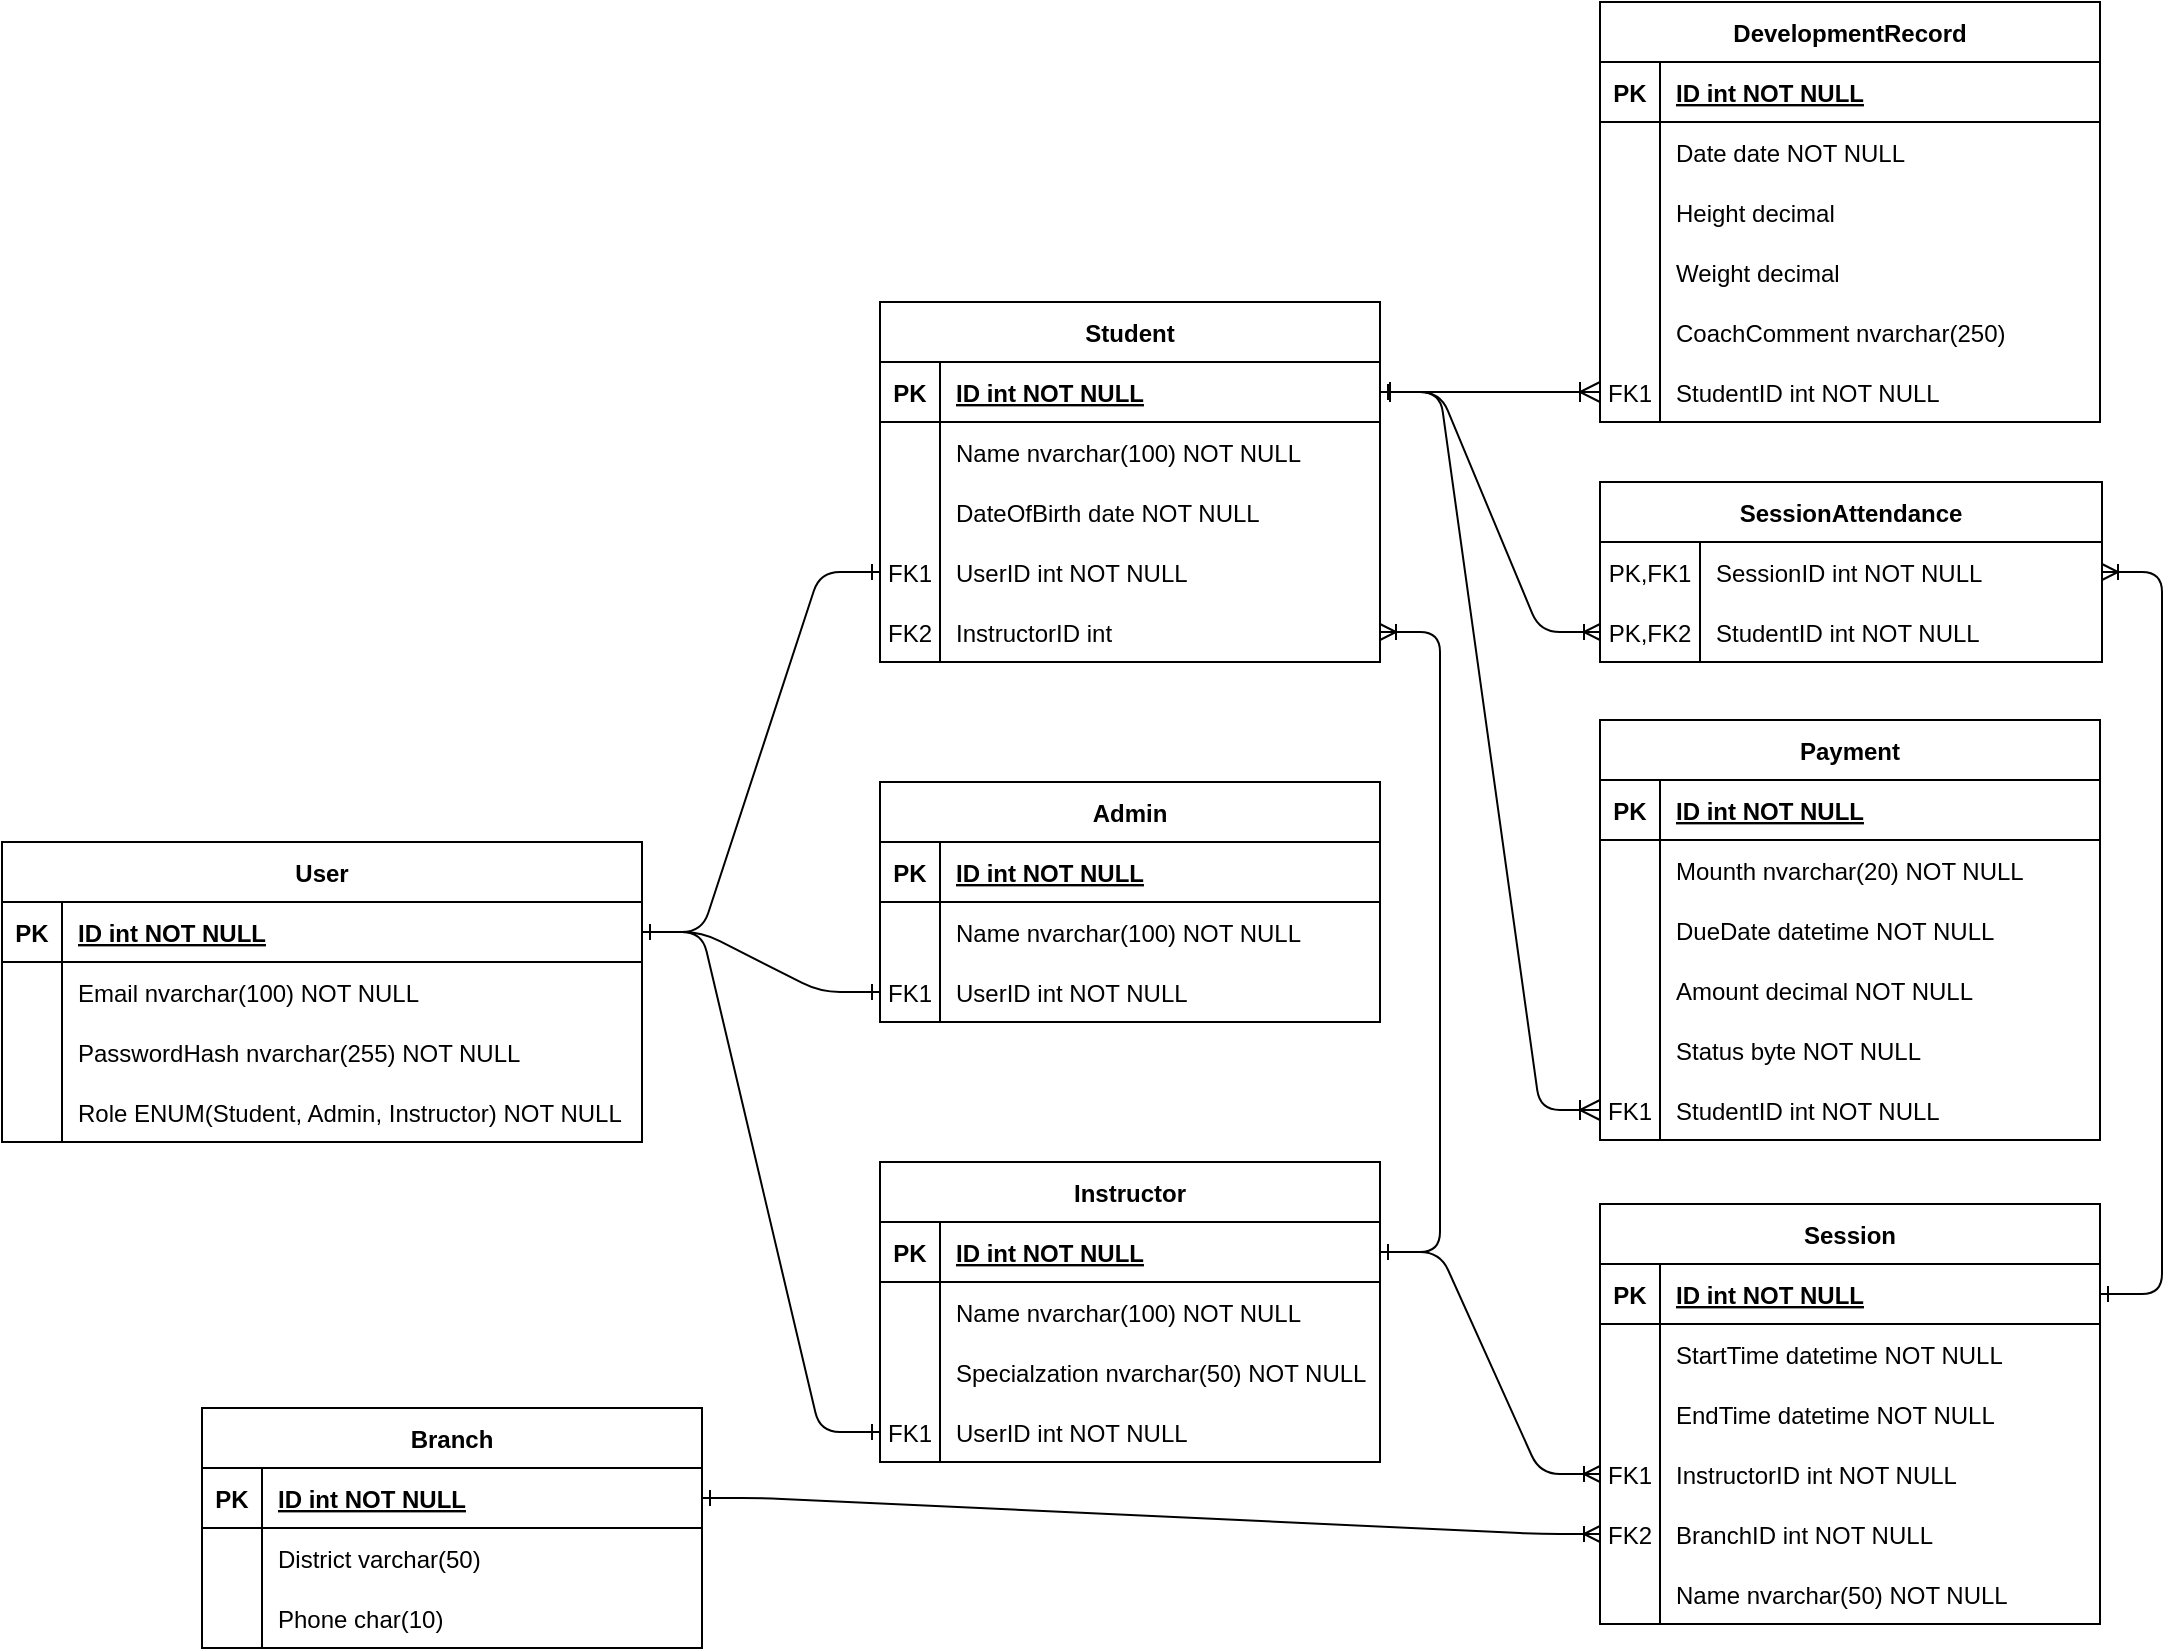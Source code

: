 <mxfile version="25.0.3">
  <diagram id="R2lEEEUBdFMjLlhIrx00" name="Page-1">
    <mxGraphModel dx="2333" dy="1264" grid="1" gridSize="10" guides="1" tooltips="1" connect="1" arrows="1" fold="1" page="1" pageScale="1" pageWidth="1169" pageHeight="827" background="#ffffff" math="0" shadow="0" extFonts="Permanent Marker^https://fonts.googleapis.com/css?family=Permanent+Marker">
      <root>
        <mxCell id="0" />
        <mxCell id="1" parent="0" />
        <mxCell id="C-vyLk0tnHw3VtMMgP7b-2" value="Branch" style="shape=table;startSize=30;container=1;collapsible=1;childLayout=tableLayout;fixedRows=1;rowLines=0;fontStyle=1;align=center;resizeLast=1;" parent="1" vertex="1">
          <mxGeometry x="170" y="703" width="250" height="120" as="geometry" />
        </mxCell>
        <mxCell id="C-vyLk0tnHw3VtMMgP7b-3" value="" style="shape=partialRectangle;collapsible=0;dropTarget=0;pointerEvents=0;fillColor=none;points=[[0,0.5],[1,0.5]];portConstraint=eastwest;top=0;left=0;right=0;bottom=1;" parent="C-vyLk0tnHw3VtMMgP7b-2" vertex="1">
          <mxGeometry y="30" width="250" height="30" as="geometry" />
        </mxCell>
        <mxCell id="C-vyLk0tnHw3VtMMgP7b-4" value="PK" style="shape=partialRectangle;overflow=hidden;connectable=0;fillColor=none;top=0;left=0;bottom=0;right=0;fontStyle=1;" parent="C-vyLk0tnHw3VtMMgP7b-3" vertex="1">
          <mxGeometry width="30" height="30" as="geometry">
            <mxRectangle width="30" height="30" as="alternateBounds" />
          </mxGeometry>
        </mxCell>
        <mxCell id="C-vyLk0tnHw3VtMMgP7b-5" value="ID int NOT NULL " style="shape=partialRectangle;overflow=hidden;connectable=0;fillColor=none;top=0;left=0;bottom=0;right=0;align=left;spacingLeft=6;fontStyle=5;" parent="C-vyLk0tnHw3VtMMgP7b-3" vertex="1">
          <mxGeometry x="30" width="220" height="30" as="geometry">
            <mxRectangle width="220" height="30" as="alternateBounds" />
          </mxGeometry>
        </mxCell>
        <mxCell id="C-vyLk0tnHw3VtMMgP7b-9" value="" style="shape=partialRectangle;collapsible=0;dropTarget=0;pointerEvents=0;fillColor=none;points=[[0,0.5],[1,0.5]];portConstraint=eastwest;top=0;left=0;right=0;bottom=0;" parent="C-vyLk0tnHw3VtMMgP7b-2" vertex="1">
          <mxGeometry y="60" width="250" height="30" as="geometry" />
        </mxCell>
        <mxCell id="C-vyLk0tnHw3VtMMgP7b-10" value="" style="shape=partialRectangle;overflow=hidden;connectable=0;fillColor=none;top=0;left=0;bottom=0;right=0;" parent="C-vyLk0tnHw3VtMMgP7b-9" vertex="1">
          <mxGeometry width="30" height="30" as="geometry">
            <mxRectangle width="30" height="30" as="alternateBounds" />
          </mxGeometry>
        </mxCell>
        <mxCell id="C-vyLk0tnHw3VtMMgP7b-11" value="District varchar(50)" style="shape=partialRectangle;overflow=hidden;connectable=0;fillColor=none;top=0;left=0;bottom=0;right=0;align=left;spacingLeft=6;" parent="C-vyLk0tnHw3VtMMgP7b-9" vertex="1">
          <mxGeometry x="30" width="220" height="30" as="geometry">
            <mxRectangle width="220" height="30" as="alternateBounds" />
          </mxGeometry>
        </mxCell>
        <mxCell id="zhFzb5mP_KFuKhenGSHV-15" value="" style="shape=partialRectangle;collapsible=0;dropTarget=0;pointerEvents=0;fillColor=none;points=[[0,0.5],[1,0.5]];portConstraint=eastwest;top=0;left=0;right=0;bottom=0;" parent="C-vyLk0tnHw3VtMMgP7b-2" vertex="1">
          <mxGeometry y="90" width="250" height="30" as="geometry" />
        </mxCell>
        <mxCell id="zhFzb5mP_KFuKhenGSHV-16" value="" style="shape=partialRectangle;overflow=hidden;connectable=0;fillColor=none;top=0;left=0;bottom=0;right=0;" parent="zhFzb5mP_KFuKhenGSHV-15" vertex="1">
          <mxGeometry width="30" height="30" as="geometry">
            <mxRectangle width="30" height="30" as="alternateBounds" />
          </mxGeometry>
        </mxCell>
        <mxCell id="zhFzb5mP_KFuKhenGSHV-17" value="Phone char(10)" style="shape=partialRectangle;overflow=hidden;connectable=0;fillColor=none;top=0;left=0;bottom=0;right=0;align=left;spacingLeft=6;" parent="zhFzb5mP_KFuKhenGSHV-15" vertex="1">
          <mxGeometry x="30" width="220" height="30" as="geometry">
            <mxRectangle width="220" height="30" as="alternateBounds" />
          </mxGeometry>
        </mxCell>
        <mxCell id="C-vyLk0tnHw3VtMMgP7b-13" value="Admin" style="shape=table;startSize=30;container=1;collapsible=1;childLayout=tableLayout;fixedRows=1;rowLines=0;fontStyle=1;align=center;resizeLast=1;" parent="1" vertex="1">
          <mxGeometry x="509" y="390" width="250" height="120" as="geometry" />
        </mxCell>
        <mxCell id="C-vyLk0tnHw3VtMMgP7b-14" value="" style="shape=partialRectangle;collapsible=0;dropTarget=0;pointerEvents=0;fillColor=none;points=[[0,0.5],[1,0.5]];portConstraint=eastwest;top=0;left=0;right=0;bottom=1;" parent="C-vyLk0tnHw3VtMMgP7b-13" vertex="1">
          <mxGeometry y="30" width="250" height="30" as="geometry" />
        </mxCell>
        <mxCell id="C-vyLk0tnHw3VtMMgP7b-15" value="PK" style="shape=partialRectangle;overflow=hidden;connectable=0;fillColor=none;top=0;left=0;bottom=0;right=0;fontStyle=1;" parent="C-vyLk0tnHw3VtMMgP7b-14" vertex="1">
          <mxGeometry width="30" height="30" as="geometry">
            <mxRectangle width="30" height="30" as="alternateBounds" />
          </mxGeometry>
        </mxCell>
        <mxCell id="C-vyLk0tnHw3VtMMgP7b-16" value="ID int NOT NULL " style="shape=partialRectangle;overflow=hidden;connectable=0;fillColor=none;top=0;left=0;bottom=0;right=0;align=left;spacingLeft=6;fontStyle=5;" parent="C-vyLk0tnHw3VtMMgP7b-14" vertex="1">
          <mxGeometry x="30" width="220" height="30" as="geometry">
            <mxRectangle width="220" height="30" as="alternateBounds" />
          </mxGeometry>
        </mxCell>
        <mxCell id="C-vyLk0tnHw3VtMMgP7b-17" value="" style="shape=partialRectangle;collapsible=0;dropTarget=0;pointerEvents=0;fillColor=none;points=[[0,0.5],[1,0.5]];portConstraint=eastwest;top=0;left=0;right=0;bottom=0;" parent="C-vyLk0tnHw3VtMMgP7b-13" vertex="1">
          <mxGeometry y="60" width="250" height="30" as="geometry" />
        </mxCell>
        <mxCell id="C-vyLk0tnHw3VtMMgP7b-18" value="" style="shape=partialRectangle;overflow=hidden;connectable=0;fillColor=none;top=0;left=0;bottom=0;right=0;" parent="C-vyLk0tnHw3VtMMgP7b-17" vertex="1">
          <mxGeometry width="30" height="30" as="geometry">
            <mxRectangle width="30" height="30" as="alternateBounds" />
          </mxGeometry>
        </mxCell>
        <mxCell id="C-vyLk0tnHw3VtMMgP7b-19" value="Name nvarchar(100) NOT NULL" style="shape=partialRectangle;overflow=hidden;connectable=0;fillColor=none;top=0;left=0;bottom=0;right=0;align=left;spacingLeft=6;" parent="C-vyLk0tnHw3VtMMgP7b-17" vertex="1">
          <mxGeometry x="30" width="220" height="30" as="geometry">
            <mxRectangle width="220" height="30" as="alternateBounds" />
          </mxGeometry>
        </mxCell>
        <mxCell id="C-vyLk0tnHw3VtMMgP7b-20" value="" style="shape=partialRectangle;collapsible=0;dropTarget=0;pointerEvents=0;fillColor=none;points=[[0,0.5],[1,0.5]];portConstraint=eastwest;top=0;left=0;right=0;bottom=0;" parent="C-vyLk0tnHw3VtMMgP7b-13" vertex="1">
          <mxGeometry y="90" width="250" height="30" as="geometry" />
        </mxCell>
        <mxCell id="C-vyLk0tnHw3VtMMgP7b-21" value="FK1" style="shape=partialRectangle;overflow=hidden;connectable=0;fillColor=none;top=0;left=0;bottom=0;right=0;" parent="C-vyLk0tnHw3VtMMgP7b-20" vertex="1">
          <mxGeometry width="30" height="30" as="geometry">
            <mxRectangle width="30" height="30" as="alternateBounds" />
          </mxGeometry>
        </mxCell>
        <mxCell id="C-vyLk0tnHw3VtMMgP7b-22" value="UserID int NOT NULL" style="shape=partialRectangle;overflow=hidden;connectable=0;fillColor=none;top=0;left=0;bottom=0;right=0;align=left;spacingLeft=6;" parent="C-vyLk0tnHw3VtMMgP7b-20" vertex="1">
          <mxGeometry x="30" width="220" height="30" as="geometry">
            <mxRectangle width="220" height="30" as="alternateBounds" />
          </mxGeometry>
        </mxCell>
        <mxCell id="C-vyLk0tnHw3VtMMgP7b-23" value="Student" style="shape=table;startSize=30;container=1;collapsible=1;childLayout=tableLayout;fixedRows=1;rowLines=0;fontStyle=1;align=center;resizeLast=1;" parent="1" vertex="1">
          <mxGeometry x="509" y="150" width="250" height="180" as="geometry" />
        </mxCell>
        <mxCell id="C-vyLk0tnHw3VtMMgP7b-24" value="" style="shape=partialRectangle;collapsible=0;dropTarget=0;pointerEvents=0;fillColor=none;points=[[0,0.5],[1,0.5]];portConstraint=eastwest;top=0;left=0;right=0;bottom=1;" parent="C-vyLk0tnHw3VtMMgP7b-23" vertex="1">
          <mxGeometry y="30" width="250" height="30" as="geometry" />
        </mxCell>
        <mxCell id="C-vyLk0tnHw3VtMMgP7b-25" value="PK" style="shape=partialRectangle;overflow=hidden;connectable=0;fillColor=none;top=0;left=0;bottom=0;right=0;fontStyle=1;" parent="C-vyLk0tnHw3VtMMgP7b-24" vertex="1">
          <mxGeometry width="30" height="30" as="geometry">
            <mxRectangle width="30" height="30" as="alternateBounds" />
          </mxGeometry>
        </mxCell>
        <mxCell id="C-vyLk0tnHw3VtMMgP7b-26" value="ID int NOT NULL " style="shape=partialRectangle;overflow=hidden;connectable=0;fillColor=none;top=0;left=0;bottom=0;right=0;align=left;spacingLeft=6;fontStyle=5;" parent="C-vyLk0tnHw3VtMMgP7b-24" vertex="1">
          <mxGeometry x="30" width="220" height="30" as="geometry">
            <mxRectangle width="220" height="30" as="alternateBounds" />
          </mxGeometry>
        </mxCell>
        <mxCell id="C-vyLk0tnHw3VtMMgP7b-27" value="" style="shape=partialRectangle;collapsible=0;dropTarget=0;pointerEvents=0;fillColor=none;points=[[0,0.5],[1,0.5]];portConstraint=eastwest;top=0;left=0;right=0;bottom=0;" parent="C-vyLk0tnHw3VtMMgP7b-23" vertex="1">
          <mxGeometry y="60" width="250" height="30" as="geometry" />
        </mxCell>
        <mxCell id="C-vyLk0tnHw3VtMMgP7b-28" value="" style="shape=partialRectangle;overflow=hidden;connectable=0;fillColor=none;top=0;left=0;bottom=0;right=0;" parent="C-vyLk0tnHw3VtMMgP7b-27" vertex="1">
          <mxGeometry width="30" height="30" as="geometry">
            <mxRectangle width="30" height="30" as="alternateBounds" />
          </mxGeometry>
        </mxCell>
        <mxCell id="C-vyLk0tnHw3VtMMgP7b-29" value="Name nvarchar(100) NOT NULL" style="shape=partialRectangle;overflow=hidden;connectable=0;fillColor=none;top=0;left=0;bottom=0;right=0;align=left;spacingLeft=6;" parent="C-vyLk0tnHw3VtMMgP7b-27" vertex="1">
          <mxGeometry x="30" width="220" height="30" as="geometry">
            <mxRectangle width="220" height="30" as="alternateBounds" />
          </mxGeometry>
        </mxCell>
        <mxCell id="zhFzb5mP_KFuKhenGSHV-3" value="" style="shape=partialRectangle;collapsible=0;dropTarget=0;pointerEvents=0;fillColor=none;points=[[0,0.5],[1,0.5]];portConstraint=eastwest;top=0;left=0;right=0;bottom=0;" parent="C-vyLk0tnHw3VtMMgP7b-23" vertex="1">
          <mxGeometry y="90" width="250" height="30" as="geometry" />
        </mxCell>
        <mxCell id="zhFzb5mP_KFuKhenGSHV-4" value="" style="shape=partialRectangle;overflow=hidden;connectable=0;fillColor=none;top=0;left=0;bottom=0;right=0;" parent="zhFzb5mP_KFuKhenGSHV-3" vertex="1">
          <mxGeometry width="30" height="30" as="geometry">
            <mxRectangle width="30" height="30" as="alternateBounds" />
          </mxGeometry>
        </mxCell>
        <mxCell id="zhFzb5mP_KFuKhenGSHV-5" value="DateOfBirth date NOT NULL" style="shape=partialRectangle;overflow=hidden;connectable=0;fillColor=none;top=0;left=0;bottom=0;right=0;align=left;spacingLeft=6;" parent="zhFzb5mP_KFuKhenGSHV-3" vertex="1">
          <mxGeometry x="30" width="220" height="30" as="geometry">
            <mxRectangle width="220" height="30" as="alternateBounds" />
          </mxGeometry>
        </mxCell>
        <mxCell id="zhFzb5mP_KFuKhenGSHV-6" value="" style="shape=partialRectangle;collapsible=0;dropTarget=0;pointerEvents=0;fillColor=none;points=[[0,0.5],[1,0.5]];portConstraint=eastwest;top=0;left=0;right=0;bottom=0;" parent="C-vyLk0tnHw3VtMMgP7b-23" vertex="1">
          <mxGeometry y="120" width="250" height="30" as="geometry" />
        </mxCell>
        <mxCell id="zhFzb5mP_KFuKhenGSHV-7" value="FK1" style="shape=partialRectangle;overflow=hidden;connectable=0;fillColor=none;top=0;left=0;bottom=0;right=0;" parent="zhFzb5mP_KFuKhenGSHV-6" vertex="1">
          <mxGeometry width="30" height="30" as="geometry">
            <mxRectangle width="30" height="30" as="alternateBounds" />
          </mxGeometry>
        </mxCell>
        <mxCell id="zhFzb5mP_KFuKhenGSHV-8" value="UserID int NOT NULL" style="shape=partialRectangle;overflow=hidden;connectable=0;fillColor=none;top=0;left=0;bottom=0;right=0;align=left;spacingLeft=6;" parent="zhFzb5mP_KFuKhenGSHV-6" vertex="1">
          <mxGeometry x="30" width="220" height="30" as="geometry">
            <mxRectangle width="220" height="30" as="alternateBounds" />
          </mxGeometry>
        </mxCell>
        <mxCell id="zhFzb5mP_KFuKhenGSHV-9" value="" style="shape=partialRectangle;collapsible=0;dropTarget=0;pointerEvents=0;fillColor=none;points=[[0,0.5],[1,0.5]];portConstraint=eastwest;top=0;left=0;right=0;bottom=0;" parent="C-vyLk0tnHw3VtMMgP7b-23" vertex="1">
          <mxGeometry y="150" width="250" height="30" as="geometry" />
        </mxCell>
        <mxCell id="zhFzb5mP_KFuKhenGSHV-10" value="FK2" style="shape=partialRectangle;overflow=hidden;connectable=0;fillColor=none;top=0;left=0;bottom=0;right=0;" parent="zhFzb5mP_KFuKhenGSHV-9" vertex="1">
          <mxGeometry width="30" height="30" as="geometry">
            <mxRectangle width="30" height="30" as="alternateBounds" />
          </mxGeometry>
        </mxCell>
        <mxCell id="zhFzb5mP_KFuKhenGSHV-11" value="InstructorID int " style="shape=partialRectangle;overflow=hidden;connectable=0;fillColor=none;top=0;left=0;bottom=0;right=0;align=left;spacingLeft=6;" parent="zhFzb5mP_KFuKhenGSHV-9" vertex="1">
          <mxGeometry x="30" width="220" height="30" as="geometry">
            <mxRectangle width="220" height="30" as="alternateBounds" />
          </mxGeometry>
        </mxCell>
        <mxCell id="zhFzb5mP_KFuKhenGSHV-22" value="Instructor" style="shape=table;startSize=30;container=1;collapsible=1;childLayout=tableLayout;fixedRows=1;rowLines=0;fontStyle=1;align=center;resizeLast=1;" parent="1" vertex="1">
          <mxGeometry x="509" y="580" width="250" height="150" as="geometry" />
        </mxCell>
        <mxCell id="zhFzb5mP_KFuKhenGSHV-23" value="" style="shape=partialRectangle;collapsible=0;dropTarget=0;pointerEvents=0;fillColor=none;points=[[0,0.5],[1,0.5]];portConstraint=eastwest;top=0;left=0;right=0;bottom=1;" parent="zhFzb5mP_KFuKhenGSHV-22" vertex="1">
          <mxGeometry y="30" width="250" height="30" as="geometry" />
        </mxCell>
        <mxCell id="zhFzb5mP_KFuKhenGSHV-24" value="PK" style="shape=partialRectangle;overflow=hidden;connectable=0;fillColor=none;top=0;left=0;bottom=0;right=0;fontStyle=1;" parent="zhFzb5mP_KFuKhenGSHV-23" vertex="1">
          <mxGeometry width="30" height="30" as="geometry">
            <mxRectangle width="30" height="30" as="alternateBounds" />
          </mxGeometry>
        </mxCell>
        <mxCell id="zhFzb5mP_KFuKhenGSHV-25" value="ID int NOT NULL " style="shape=partialRectangle;overflow=hidden;connectable=0;fillColor=none;top=0;left=0;bottom=0;right=0;align=left;spacingLeft=6;fontStyle=5;" parent="zhFzb5mP_KFuKhenGSHV-23" vertex="1">
          <mxGeometry x="30" width="220" height="30" as="geometry">
            <mxRectangle width="220" height="30" as="alternateBounds" />
          </mxGeometry>
        </mxCell>
        <mxCell id="zhFzb5mP_KFuKhenGSHV-26" value="" style="shape=partialRectangle;collapsible=0;dropTarget=0;pointerEvents=0;fillColor=none;points=[[0,0.5],[1,0.5]];portConstraint=eastwest;top=0;left=0;right=0;bottom=0;" parent="zhFzb5mP_KFuKhenGSHV-22" vertex="1">
          <mxGeometry y="60" width="250" height="30" as="geometry" />
        </mxCell>
        <mxCell id="zhFzb5mP_KFuKhenGSHV-27" value="" style="shape=partialRectangle;overflow=hidden;connectable=0;fillColor=none;top=0;left=0;bottom=0;right=0;" parent="zhFzb5mP_KFuKhenGSHV-26" vertex="1">
          <mxGeometry width="30" height="30" as="geometry">
            <mxRectangle width="30" height="30" as="alternateBounds" />
          </mxGeometry>
        </mxCell>
        <mxCell id="zhFzb5mP_KFuKhenGSHV-28" value="Name nvarchar(100) NOT NULL" style="shape=partialRectangle;overflow=hidden;connectable=0;fillColor=none;top=0;left=0;bottom=0;right=0;align=left;spacingLeft=6;" parent="zhFzb5mP_KFuKhenGSHV-26" vertex="1">
          <mxGeometry x="30" width="220" height="30" as="geometry">
            <mxRectangle width="220" height="30" as="alternateBounds" />
          </mxGeometry>
        </mxCell>
        <mxCell id="zhFzb5mP_KFuKhenGSHV-29" value="" style="shape=partialRectangle;collapsible=0;dropTarget=0;pointerEvents=0;fillColor=none;points=[[0,0.5],[1,0.5]];portConstraint=eastwest;top=0;left=0;right=0;bottom=0;" parent="zhFzb5mP_KFuKhenGSHV-22" vertex="1">
          <mxGeometry y="90" width="250" height="30" as="geometry" />
        </mxCell>
        <mxCell id="zhFzb5mP_KFuKhenGSHV-30" value="" style="shape=partialRectangle;overflow=hidden;connectable=0;fillColor=none;top=0;left=0;bottom=0;right=0;" parent="zhFzb5mP_KFuKhenGSHV-29" vertex="1">
          <mxGeometry width="30" height="30" as="geometry">
            <mxRectangle width="30" height="30" as="alternateBounds" />
          </mxGeometry>
        </mxCell>
        <mxCell id="zhFzb5mP_KFuKhenGSHV-31" value="Specialzation nvarchar(50) NOT NULL" style="shape=partialRectangle;overflow=hidden;connectable=0;fillColor=none;top=0;left=0;bottom=0;right=0;align=left;spacingLeft=6;" parent="zhFzb5mP_KFuKhenGSHV-29" vertex="1">
          <mxGeometry x="30" width="220" height="30" as="geometry">
            <mxRectangle width="220" height="30" as="alternateBounds" />
          </mxGeometry>
        </mxCell>
        <mxCell id="zhFzb5mP_KFuKhenGSHV-32" value="" style="shape=partialRectangle;collapsible=0;dropTarget=0;pointerEvents=0;fillColor=none;points=[[0,0.5],[1,0.5]];portConstraint=eastwest;top=0;left=0;right=0;bottom=0;" parent="zhFzb5mP_KFuKhenGSHV-22" vertex="1">
          <mxGeometry y="120" width="250" height="30" as="geometry" />
        </mxCell>
        <mxCell id="zhFzb5mP_KFuKhenGSHV-33" value="FK1" style="shape=partialRectangle;overflow=hidden;connectable=0;fillColor=none;top=0;left=0;bottom=0;right=0;" parent="zhFzb5mP_KFuKhenGSHV-32" vertex="1">
          <mxGeometry width="30" height="30" as="geometry">
            <mxRectangle width="30" height="30" as="alternateBounds" />
          </mxGeometry>
        </mxCell>
        <mxCell id="zhFzb5mP_KFuKhenGSHV-34" value="UserID int NOT NULL" style="shape=partialRectangle;overflow=hidden;connectable=0;fillColor=none;top=0;left=0;bottom=0;right=0;align=left;spacingLeft=6;" parent="zhFzb5mP_KFuKhenGSHV-32" vertex="1">
          <mxGeometry x="30" width="220" height="30" as="geometry">
            <mxRectangle width="220" height="30" as="alternateBounds" />
          </mxGeometry>
        </mxCell>
        <mxCell id="zhFzb5mP_KFuKhenGSHV-35" value="Session" style="shape=table;startSize=30;container=1;collapsible=1;childLayout=tableLayout;fixedRows=1;rowLines=0;fontStyle=1;align=center;resizeLast=1;" parent="1" vertex="1">
          <mxGeometry x="869" y="601" width="250" height="210" as="geometry" />
        </mxCell>
        <mxCell id="zhFzb5mP_KFuKhenGSHV-36" value="" style="shape=partialRectangle;collapsible=0;dropTarget=0;pointerEvents=0;fillColor=none;points=[[0,0.5],[1,0.5]];portConstraint=eastwest;top=0;left=0;right=0;bottom=1;" parent="zhFzb5mP_KFuKhenGSHV-35" vertex="1">
          <mxGeometry y="30" width="250" height="30" as="geometry" />
        </mxCell>
        <mxCell id="zhFzb5mP_KFuKhenGSHV-37" value="PK" style="shape=partialRectangle;overflow=hidden;connectable=0;fillColor=none;top=0;left=0;bottom=0;right=0;fontStyle=1;" parent="zhFzb5mP_KFuKhenGSHV-36" vertex="1">
          <mxGeometry width="30" height="30" as="geometry">
            <mxRectangle width="30" height="30" as="alternateBounds" />
          </mxGeometry>
        </mxCell>
        <mxCell id="zhFzb5mP_KFuKhenGSHV-38" value="ID int NOT NULL " style="shape=partialRectangle;overflow=hidden;connectable=0;fillColor=none;top=0;left=0;bottom=0;right=0;align=left;spacingLeft=6;fontStyle=5;" parent="zhFzb5mP_KFuKhenGSHV-36" vertex="1">
          <mxGeometry x="30" width="220" height="30" as="geometry">
            <mxRectangle width="220" height="30" as="alternateBounds" />
          </mxGeometry>
        </mxCell>
        <mxCell id="zhFzb5mP_KFuKhenGSHV-39" value="" style="shape=partialRectangle;collapsible=0;dropTarget=0;pointerEvents=0;fillColor=none;points=[[0,0.5],[1,0.5]];portConstraint=eastwest;top=0;left=0;right=0;bottom=0;" parent="zhFzb5mP_KFuKhenGSHV-35" vertex="1">
          <mxGeometry y="60" width="250" height="30" as="geometry" />
        </mxCell>
        <mxCell id="zhFzb5mP_KFuKhenGSHV-40" value="" style="shape=partialRectangle;overflow=hidden;connectable=0;fillColor=none;top=0;left=0;bottom=0;right=0;" parent="zhFzb5mP_KFuKhenGSHV-39" vertex="1">
          <mxGeometry width="30" height="30" as="geometry">
            <mxRectangle width="30" height="30" as="alternateBounds" />
          </mxGeometry>
        </mxCell>
        <mxCell id="zhFzb5mP_KFuKhenGSHV-41" value="StartTime datetime NOT NULL" style="shape=partialRectangle;overflow=hidden;connectable=0;fillColor=none;top=0;left=0;bottom=0;right=0;align=left;spacingLeft=6;" parent="zhFzb5mP_KFuKhenGSHV-39" vertex="1">
          <mxGeometry x="30" width="220" height="30" as="geometry">
            <mxRectangle width="220" height="30" as="alternateBounds" />
          </mxGeometry>
        </mxCell>
        <mxCell id="zhFzb5mP_KFuKhenGSHV-42" value="" style="shape=partialRectangle;collapsible=0;dropTarget=0;pointerEvents=0;fillColor=none;points=[[0,0.5],[1,0.5]];portConstraint=eastwest;top=0;left=0;right=0;bottom=0;" parent="zhFzb5mP_KFuKhenGSHV-35" vertex="1">
          <mxGeometry y="90" width="250" height="30" as="geometry" />
        </mxCell>
        <mxCell id="zhFzb5mP_KFuKhenGSHV-43" value="" style="shape=partialRectangle;overflow=hidden;connectable=0;fillColor=none;top=0;left=0;bottom=0;right=0;" parent="zhFzb5mP_KFuKhenGSHV-42" vertex="1">
          <mxGeometry width="30" height="30" as="geometry">
            <mxRectangle width="30" height="30" as="alternateBounds" />
          </mxGeometry>
        </mxCell>
        <mxCell id="zhFzb5mP_KFuKhenGSHV-44" value="EndTime datetime NOT NULL" style="shape=partialRectangle;overflow=hidden;connectable=0;fillColor=none;top=0;left=0;bottom=0;right=0;align=left;spacingLeft=6;" parent="zhFzb5mP_KFuKhenGSHV-42" vertex="1">
          <mxGeometry x="30" width="220" height="30" as="geometry">
            <mxRectangle width="220" height="30" as="alternateBounds" />
          </mxGeometry>
        </mxCell>
        <mxCell id="zhFzb5mP_KFuKhenGSHV-48" value="" style="shape=partialRectangle;collapsible=0;dropTarget=0;pointerEvents=0;fillColor=none;points=[[0,0.5],[1,0.5]];portConstraint=eastwest;top=0;left=0;right=0;bottom=0;" parent="zhFzb5mP_KFuKhenGSHV-35" vertex="1">
          <mxGeometry y="120" width="250" height="30" as="geometry" />
        </mxCell>
        <mxCell id="zhFzb5mP_KFuKhenGSHV-49" value="FK1" style="shape=partialRectangle;overflow=hidden;connectable=0;fillColor=none;top=0;left=0;bottom=0;right=0;" parent="zhFzb5mP_KFuKhenGSHV-48" vertex="1">
          <mxGeometry width="30" height="30" as="geometry">
            <mxRectangle width="30" height="30" as="alternateBounds" />
          </mxGeometry>
        </mxCell>
        <mxCell id="zhFzb5mP_KFuKhenGSHV-50" value="InstructorID int NOT NULL" style="shape=partialRectangle;overflow=hidden;connectable=0;fillColor=none;top=0;left=0;bottom=0;right=0;align=left;spacingLeft=6;" parent="zhFzb5mP_KFuKhenGSHV-48" vertex="1">
          <mxGeometry x="30" width="220" height="30" as="geometry">
            <mxRectangle width="220" height="30" as="alternateBounds" />
          </mxGeometry>
        </mxCell>
        <mxCell id="zhFzb5mP_KFuKhenGSHV-51" value="" style="shape=partialRectangle;collapsible=0;dropTarget=0;pointerEvents=0;fillColor=none;points=[[0,0.5],[1,0.5]];portConstraint=eastwest;top=0;left=0;right=0;bottom=0;" parent="zhFzb5mP_KFuKhenGSHV-35" vertex="1">
          <mxGeometry y="150" width="250" height="30" as="geometry" />
        </mxCell>
        <mxCell id="zhFzb5mP_KFuKhenGSHV-52" value="FK2" style="shape=partialRectangle;overflow=hidden;connectable=0;fillColor=none;top=0;left=0;bottom=0;right=0;" parent="zhFzb5mP_KFuKhenGSHV-51" vertex="1">
          <mxGeometry width="30" height="30" as="geometry">
            <mxRectangle width="30" height="30" as="alternateBounds" />
          </mxGeometry>
        </mxCell>
        <mxCell id="zhFzb5mP_KFuKhenGSHV-53" value="BranchID int NOT NULL" style="shape=partialRectangle;overflow=hidden;connectable=0;fillColor=none;top=0;left=0;bottom=0;right=0;align=left;spacingLeft=6;" parent="zhFzb5mP_KFuKhenGSHV-51" vertex="1">
          <mxGeometry x="30" width="220" height="30" as="geometry">
            <mxRectangle width="220" height="30" as="alternateBounds" />
          </mxGeometry>
        </mxCell>
        <mxCell id="FMa5LzCaEReQazPTJJQZ-1" value="" style="shape=partialRectangle;collapsible=0;dropTarget=0;pointerEvents=0;fillColor=none;points=[[0,0.5],[1,0.5]];portConstraint=eastwest;top=0;left=0;right=0;bottom=0;" vertex="1" parent="zhFzb5mP_KFuKhenGSHV-35">
          <mxGeometry y="180" width="250" height="30" as="geometry" />
        </mxCell>
        <mxCell id="FMa5LzCaEReQazPTJJQZ-2" value="" style="shape=partialRectangle;overflow=hidden;connectable=0;fillColor=none;top=0;left=0;bottom=0;right=0;" vertex="1" parent="FMa5LzCaEReQazPTJJQZ-1">
          <mxGeometry width="30" height="30" as="geometry">
            <mxRectangle width="30" height="30" as="alternateBounds" />
          </mxGeometry>
        </mxCell>
        <mxCell id="FMa5LzCaEReQazPTJJQZ-3" value="Name nvarchar(50) NOT NULL" style="shape=partialRectangle;overflow=hidden;connectable=0;fillColor=none;top=0;left=0;bottom=0;right=0;align=left;spacingLeft=6;" vertex="1" parent="FMa5LzCaEReQazPTJJQZ-1">
          <mxGeometry x="30" width="220" height="30" as="geometry">
            <mxRectangle width="220" height="30" as="alternateBounds" />
          </mxGeometry>
        </mxCell>
        <mxCell id="zhFzb5mP_KFuKhenGSHV-54" value="Payment" style="shape=table;startSize=30;container=1;collapsible=1;childLayout=tableLayout;fixedRows=1;rowLines=0;fontStyle=1;align=center;resizeLast=1;" parent="1" vertex="1">
          <mxGeometry x="869" y="359" width="250" height="210" as="geometry" />
        </mxCell>
        <mxCell id="zhFzb5mP_KFuKhenGSHV-55" value="" style="shape=partialRectangle;collapsible=0;dropTarget=0;pointerEvents=0;fillColor=none;points=[[0,0.5],[1,0.5]];portConstraint=eastwest;top=0;left=0;right=0;bottom=1;" parent="zhFzb5mP_KFuKhenGSHV-54" vertex="1">
          <mxGeometry y="30" width="250" height="30" as="geometry" />
        </mxCell>
        <mxCell id="zhFzb5mP_KFuKhenGSHV-56" value="PK" style="shape=partialRectangle;overflow=hidden;connectable=0;fillColor=none;top=0;left=0;bottom=0;right=0;fontStyle=1;" parent="zhFzb5mP_KFuKhenGSHV-55" vertex="1">
          <mxGeometry width="30" height="30" as="geometry">
            <mxRectangle width="30" height="30" as="alternateBounds" />
          </mxGeometry>
        </mxCell>
        <mxCell id="zhFzb5mP_KFuKhenGSHV-57" value="ID int NOT NULL " style="shape=partialRectangle;overflow=hidden;connectable=0;fillColor=none;top=0;left=0;bottom=0;right=0;align=left;spacingLeft=6;fontStyle=5;" parent="zhFzb5mP_KFuKhenGSHV-55" vertex="1">
          <mxGeometry x="30" width="220" height="30" as="geometry">
            <mxRectangle width="220" height="30" as="alternateBounds" />
          </mxGeometry>
        </mxCell>
        <mxCell id="zhFzb5mP_KFuKhenGSHV-58" value="" style="shape=partialRectangle;collapsible=0;dropTarget=0;pointerEvents=0;fillColor=none;points=[[0,0.5],[1,0.5]];portConstraint=eastwest;top=0;left=0;right=0;bottom=0;" parent="zhFzb5mP_KFuKhenGSHV-54" vertex="1">
          <mxGeometry y="60" width="250" height="30" as="geometry" />
        </mxCell>
        <mxCell id="zhFzb5mP_KFuKhenGSHV-59" value="" style="shape=partialRectangle;overflow=hidden;connectable=0;fillColor=none;top=0;left=0;bottom=0;right=0;" parent="zhFzb5mP_KFuKhenGSHV-58" vertex="1">
          <mxGeometry width="30" height="30" as="geometry">
            <mxRectangle width="30" height="30" as="alternateBounds" />
          </mxGeometry>
        </mxCell>
        <mxCell id="zhFzb5mP_KFuKhenGSHV-60" value="Mounth nvarchar(20) NOT NULL" style="shape=partialRectangle;overflow=hidden;connectable=0;fillColor=none;top=0;left=0;bottom=0;right=0;align=left;spacingLeft=6;" parent="zhFzb5mP_KFuKhenGSHV-58" vertex="1">
          <mxGeometry x="30" width="220" height="30" as="geometry">
            <mxRectangle width="220" height="30" as="alternateBounds" />
          </mxGeometry>
        </mxCell>
        <mxCell id="zhFzb5mP_KFuKhenGSHV-61" value="" style="shape=partialRectangle;collapsible=0;dropTarget=0;pointerEvents=0;fillColor=none;points=[[0,0.5],[1,0.5]];portConstraint=eastwest;top=0;left=0;right=0;bottom=0;" parent="zhFzb5mP_KFuKhenGSHV-54" vertex="1">
          <mxGeometry y="90" width="250" height="30" as="geometry" />
        </mxCell>
        <mxCell id="zhFzb5mP_KFuKhenGSHV-62" value="" style="shape=partialRectangle;overflow=hidden;connectable=0;fillColor=none;top=0;left=0;bottom=0;right=0;" parent="zhFzb5mP_KFuKhenGSHV-61" vertex="1">
          <mxGeometry width="30" height="30" as="geometry">
            <mxRectangle width="30" height="30" as="alternateBounds" />
          </mxGeometry>
        </mxCell>
        <mxCell id="zhFzb5mP_KFuKhenGSHV-63" value="DueDate datetime NOT NULL" style="shape=partialRectangle;overflow=hidden;connectable=0;fillColor=none;top=0;left=0;bottom=0;right=0;align=left;spacingLeft=6;" parent="zhFzb5mP_KFuKhenGSHV-61" vertex="1">
          <mxGeometry x="30" width="220" height="30" as="geometry">
            <mxRectangle width="220" height="30" as="alternateBounds" />
          </mxGeometry>
        </mxCell>
        <mxCell id="zhFzb5mP_KFuKhenGSHV-64" value="" style="shape=partialRectangle;collapsible=0;dropTarget=0;pointerEvents=0;fillColor=none;points=[[0,0.5],[1,0.5]];portConstraint=eastwest;top=0;left=0;right=0;bottom=0;" parent="zhFzb5mP_KFuKhenGSHV-54" vertex="1">
          <mxGeometry y="120" width="250" height="30" as="geometry" />
        </mxCell>
        <mxCell id="zhFzb5mP_KFuKhenGSHV-65" value="" style="shape=partialRectangle;overflow=hidden;connectable=0;fillColor=none;top=0;left=0;bottom=0;right=0;" parent="zhFzb5mP_KFuKhenGSHV-64" vertex="1">
          <mxGeometry width="30" height="30" as="geometry">
            <mxRectangle width="30" height="30" as="alternateBounds" />
          </mxGeometry>
        </mxCell>
        <mxCell id="zhFzb5mP_KFuKhenGSHV-66" value="Amount decimal NOT NULL" style="shape=partialRectangle;overflow=hidden;connectable=0;fillColor=none;top=0;left=0;bottom=0;right=0;align=left;spacingLeft=6;" parent="zhFzb5mP_KFuKhenGSHV-64" vertex="1">
          <mxGeometry x="30" width="220" height="30" as="geometry">
            <mxRectangle width="220" height="30" as="alternateBounds" />
          </mxGeometry>
        </mxCell>
        <mxCell id="zhFzb5mP_KFuKhenGSHV-67" value="" style="shape=partialRectangle;collapsible=0;dropTarget=0;pointerEvents=0;fillColor=none;points=[[0,0.5],[1,0.5]];portConstraint=eastwest;top=0;left=0;right=0;bottom=0;" parent="zhFzb5mP_KFuKhenGSHV-54" vertex="1">
          <mxGeometry y="150" width="250" height="30" as="geometry" />
        </mxCell>
        <mxCell id="zhFzb5mP_KFuKhenGSHV-68" value="" style="shape=partialRectangle;overflow=hidden;connectable=0;fillColor=none;top=0;left=0;bottom=0;right=0;" parent="zhFzb5mP_KFuKhenGSHV-67" vertex="1">
          <mxGeometry width="30" height="30" as="geometry">
            <mxRectangle width="30" height="30" as="alternateBounds" />
          </mxGeometry>
        </mxCell>
        <mxCell id="zhFzb5mP_KFuKhenGSHV-69" value="Status byte NOT NULL" style="shape=partialRectangle;overflow=hidden;connectable=0;fillColor=none;top=0;left=0;bottom=0;right=0;align=left;spacingLeft=6;" parent="zhFzb5mP_KFuKhenGSHV-67" vertex="1">
          <mxGeometry x="30" width="220" height="30" as="geometry">
            <mxRectangle width="220" height="30" as="alternateBounds" />
          </mxGeometry>
        </mxCell>
        <mxCell id="zhFzb5mP_KFuKhenGSHV-70" value="" style="shape=partialRectangle;collapsible=0;dropTarget=0;pointerEvents=0;fillColor=none;points=[[0,0.5],[1,0.5]];portConstraint=eastwest;top=0;left=0;right=0;bottom=0;" parent="zhFzb5mP_KFuKhenGSHV-54" vertex="1">
          <mxGeometry y="180" width="250" height="30" as="geometry" />
        </mxCell>
        <mxCell id="zhFzb5mP_KFuKhenGSHV-71" value="FK1" style="shape=partialRectangle;overflow=hidden;connectable=0;fillColor=none;top=0;left=0;bottom=0;right=0;" parent="zhFzb5mP_KFuKhenGSHV-70" vertex="1">
          <mxGeometry width="30" height="30" as="geometry">
            <mxRectangle width="30" height="30" as="alternateBounds" />
          </mxGeometry>
        </mxCell>
        <mxCell id="zhFzb5mP_KFuKhenGSHV-72" value="StudentID int NOT NULL" style="shape=partialRectangle;overflow=hidden;connectable=0;fillColor=none;top=0;left=0;bottom=0;right=0;align=left;spacingLeft=6;" parent="zhFzb5mP_KFuKhenGSHV-70" vertex="1">
          <mxGeometry x="30" width="220" height="30" as="geometry">
            <mxRectangle width="220" height="30" as="alternateBounds" />
          </mxGeometry>
        </mxCell>
        <mxCell id="zhFzb5mP_KFuKhenGSHV-73" value="DevelopmentRecord" style="shape=table;startSize=30;container=1;collapsible=1;childLayout=tableLayout;fixedRows=1;rowLines=0;fontStyle=1;align=center;resizeLast=1;" parent="1" vertex="1">
          <mxGeometry x="869" width="250" height="210" as="geometry" />
        </mxCell>
        <mxCell id="zhFzb5mP_KFuKhenGSHV-74" value="" style="shape=partialRectangle;collapsible=0;dropTarget=0;pointerEvents=0;fillColor=none;points=[[0,0.5],[1,0.5]];portConstraint=eastwest;top=0;left=0;right=0;bottom=1;" parent="zhFzb5mP_KFuKhenGSHV-73" vertex="1">
          <mxGeometry y="30" width="250" height="30" as="geometry" />
        </mxCell>
        <mxCell id="zhFzb5mP_KFuKhenGSHV-75" value="PK" style="shape=partialRectangle;overflow=hidden;connectable=0;fillColor=none;top=0;left=0;bottom=0;right=0;fontStyle=1;" parent="zhFzb5mP_KFuKhenGSHV-74" vertex="1">
          <mxGeometry width="30" height="30" as="geometry">
            <mxRectangle width="30" height="30" as="alternateBounds" />
          </mxGeometry>
        </mxCell>
        <mxCell id="zhFzb5mP_KFuKhenGSHV-76" value="ID int NOT NULL " style="shape=partialRectangle;overflow=hidden;connectable=0;fillColor=none;top=0;left=0;bottom=0;right=0;align=left;spacingLeft=6;fontStyle=5;" parent="zhFzb5mP_KFuKhenGSHV-74" vertex="1">
          <mxGeometry x="30" width="220" height="30" as="geometry">
            <mxRectangle width="220" height="30" as="alternateBounds" />
          </mxGeometry>
        </mxCell>
        <mxCell id="zhFzb5mP_KFuKhenGSHV-77" value="" style="shape=partialRectangle;collapsible=0;dropTarget=0;pointerEvents=0;fillColor=none;points=[[0,0.5],[1,0.5]];portConstraint=eastwest;top=0;left=0;right=0;bottom=0;" parent="zhFzb5mP_KFuKhenGSHV-73" vertex="1">
          <mxGeometry y="60" width="250" height="30" as="geometry" />
        </mxCell>
        <mxCell id="zhFzb5mP_KFuKhenGSHV-78" value="" style="shape=partialRectangle;overflow=hidden;connectable=0;fillColor=none;top=0;left=0;bottom=0;right=0;" parent="zhFzb5mP_KFuKhenGSHV-77" vertex="1">
          <mxGeometry width="30" height="30" as="geometry">
            <mxRectangle width="30" height="30" as="alternateBounds" />
          </mxGeometry>
        </mxCell>
        <mxCell id="zhFzb5mP_KFuKhenGSHV-79" value="Date date NOT NULL" style="shape=partialRectangle;overflow=hidden;connectable=0;fillColor=none;top=0;left=0;bottom=0;right=0;align=left;spacingLeft=6;" parent="zhFzb5mP_KFuKhenGSHV-77" vertex="1">
          <mxGeometry x="30" width="220" height="30" as="geometry">
            <mxRectangle width="220" height="30" as="alternateBounds" />
          </mxGeometry>
        </mxCell>
        <mxCell id="zhFzb5mP_KFuKhenGSHV-80" value="" style="shape=partialRectangle;collapsible=0;dropTarget=0;pointerEvents=0;fillColor=none;points=[[0,0.5],[1,0.5]];portConstraint=eastwest;top=0;left=0;right=0;bottom=0;" parent="zhFzb5mP_KFuKhenGSHV-73" vertex="1">
          <mxGeometry y="90" width="250" height="30" as="geometry" />
        </mxCell>
        <mxCell id="zhFzb5mP_KFuKhenGSHV-81" value="" style="shape=partialRectangle;overflow=hidden;connectable=0;fillColor=none;top=0;left=0;bottom=0;right=0;" parent="zhFzb5mP_KFuKhenGSHV-80" vertex="1">
          <mxGeometry width="30" height="30" as="geometry">
            <mxRectangle width="30" height="30" as="alternateBounds" />
          </mxGeometry>
        </mxCell>
        <mxCell id="zhFzb5mP_KFuKhenGSHV-82" value="Height decimal" style="shape=partialRectangle;overflow=hidden;connectable=0;fillColor=none;top=0;left=0;bottom=0;right=0;align=left;spacingLeft=6;" parent="zhFzb5mP_KFuKhenGSHV-80" vertex="1">
          <mxGeometry x="30" width="220" height="30" as="geometry">
            <mxRectangle width="220" height="30" as="alternateBounds" />
          </mxGeometry>
        </mxCell>
        <mxCell id="zhFzb5mP_KFuKhenGSHV-83" value="" style="shape=partialRectangle;collapsible=0;dropTarget=0;pointerEvents=0;fillColor=none;points=[[0,0.5],[1,0.5]];portConstraint=eastwest;top=0;left=0;right=0;bottom=0;" parent="zhFzb5mP_KFuKhenGSHV-73" vertex="1">
          <mxGeometry y="120" width="250" height="30" as="geometry" />
        </mxCell>
        <mxCell id="zhFzb5mP_KFuKhenGSHV-84" value="" style="shape=partialRectangle;overflow=hidden;connectable=0;fillColor=none;top=0;left=0;bottom=0;right=0;" parent="zhFzb5mP_KFuKhenGSHV-83" vertex="1">
          <mxGeometry width="30" height="30" as="geometry">
            <mxRectangle width="30" height="30" as="alternateBounds" />
          </mxGeometry>
        </mxCell>
        <mxCell id="zhFzb5mP_KFuKhenGSHV-85" value="Weight decimal " style="shape=partialRectangle;overflow=hidden;connectable=0;fillColor=none;top=0;left=0;bottom=0;right=0;align=left;spacingLeft=6;" parent="zhFzb5mP_KFuKhenGSHV-83" vertex="1">
          <mxGeometry x="30" width="220" height="30" as="geometry">
            <mxRectangle width="220" height="30" as="alternateBounds" />
          </mxGeometry>
        </mxCell>
        <mxCell id="zhFzb5mP_KFuKhenGSHV-86" value="" style="shape=partialRectangle;collapsible=0;dropTarget=0;pointerEvents=0;fillColor=none;points=[[0,0.5],[1,0.5]];portConstraint=eastwest;top=0;left=0;right=0;bottom=0;" parent="zhFzb5mP_KFuKhenGSHV-73" vertex="1">
          <mxGeometry y="150" width="250" height="30" as="geometry" />
        </mxCell>
        <mxCell id="zhFzb5mP_KFuKhenGSHV-87" value="" style="shape=partialRectangle;overflow=hidden;connectable=0;fillColor=none;top=0;left=0;bottom=0;right=0;" parent="zhFzb5mP_KFuKhenGSHV-86" vertex="1">
          <mxGeometry width="30" height="30" as="geometry">
            <mxRectangle width="30" height="30" as="alternateBounds" />
          </mxGeometry>
        </mxCell>
        <mxCell id="zhFzb5mP_KFuKhenGSHV-88" value="CoachComment nvarchar(250)" style="shape=partialRectangle;overflow=hidden;connectable=0;fillColor=none;top=0;left=0;bottom=0;right=0;align=left;spacingLeft=6;" parent="zhFzb5mP_KFuKhenGSHV-86" vertex="1">
          <mxGeometry x="30" width="220" height="30" as="geometry">
            <mxRectangle width="220" height="30" as="alternateBounds" />
          </mxGeometry>
        </mxCell>
        <mxCell id="zhFzb5mP_KFuKhenGSHV-89" value="" style="shape=partialRectangle;collapsible=0;dropTarget=0;pointerEvents=0;fillColor=none;points=[[0,0.5],[1,0.5]];portConstraint=eastwest;top=0;left=0;right=0;bottom=0;" parent="zhFzb5mP_KFuKhenGSHV-73" vertex="1">
          <mxGeometry y="180" width="250" height="30" as="geometry" />
        </mxCell>
        <mxCell id="zhFzb5mP_KFuKhenGSHV-90" value="FK1" style="shape=partialRectangle;overflow=hidden;connectable=0;fillColor=none;top=0;left=0;bottom=0;right=0;" parent="zhFzb5mP_KFuKhenGSHV-89" vertex="1">
          <mxGeometry width="30" height="30" as="geometry">
            <mxRectangle width="30" height="30" as="alternateBounds" />
          </mxGeometry>
        </mxCell>
        <mxCell id="zhFzb5mP_KFuKhenGSHV-91" value="StudentID int NOT NULL" style="shape=partialRectangle;overflow=hidden;connectable=0;fillColor=none;top=0;left=0;bottom=0;right=0;align=left;spacingLeft=6;" parent="zhFzb5mP_KFuKhenGSHV-89" vertex="1">
          <mxGeometry x="30" width="220" height="30" as="geometry">
            <mxRectangle width="220" height="30" as="alternateBounds" />
          </mxGeometry>
        </mxCell>
        <mxCell id="zhFzb5mP_KFuKhenGSHV-95" value="User" style="shape=table;startSize=30;container=1;collapsible=1;childLayout=tableLayout;fixedRows=1;rowLines=0;fontStyle=1;align=center;resizeLast=1;" parent="1" vertex="1">
          <mxGeometry x="70" y="420" width="320" height="150" as="geometry" />
        </mxCell>
        <mxCell id="zhFzb5mP_KFuKhenGSHV-96" value="" style="shape=partialRectangle;collapsible=0;dropTarget=0;pointerEvents=0;fillColor=none;points=[[0,0.5],[1,0.5]];portConstraint=eastwest;top=0;left=0;right=0;bottom=1;" parent="zhFzb5mP_KFuKhenGSHV-95" vertex="1">
          <mxGeometry y="30" width="320" height="30" as="geometry" />
        </mxCell>
        <mxCell id="zhFzb5mP_KFuKhenGSHV-97" value="PK" style="shape=partialRectangle;overflow=hidden;connectable=0;fillColor=none;top=0;left=0;bottom=0;right=0;fontStyle=1;" parent="zhFzb5mP_KFuKhenGSHV-96" vertex="1">
          <mxGeometry width="30" height="30" as="geometry">
            <mxRectangle width="30" height="30" as="alternateBounds" />
          </mxGeometry>
        </mxCell>
        <mxCell id="zhFzb5mP_KFuKhenGSHV-98" value="ID int NOT NULL " style="shape=partialRectangle;overflow=hidden;connectable=0;fillColor=none;top=0;left=0;bottom=0;right=0;align=left;spacingLeft=6;fontStyle=5;" parent="zhFzb5mP_KFuKhenGSHV-96" vertex="1">
          <mxGeometry x="30" width="290" height="30" as="geometry">
            <mxRectangle width="290" height="30" as="alternateBounds" />
          </mxGeometry>
        </mxCell>
        <mxCell id="zhFzb5mP_KFuKhenGSHV-99" value="" style="shape=partialRectangle;collapsible=0;dropTarget=0;pointerEvents=0;fillColor=none;points=[[0,0.5],[1,0.5]];portConstraint=eastwest;top=0;left=0;right=0;bottom=0;" parent="zhFzb5mP_KFuKhenGSHV-95" vertex="1">
          <mxGeometry y="60" width="320" height="30" as="geometry" />
        </mxCell>
        <mxCell id="zhFzb5mP_KFuKhenGSHV-100" value="" style="shape=partialRectangle;overflow=hidden;connectable=0;fillColor=none;top=0;left=0;bottom=0;right=0;" parent="zhFzb5mP_KFuKhenGSHV-99" vertex="1">
          <mxGeometry width="30" height="30" as="geometry">
            <mxRectangle width="30" height="30" as="alternateBounds" />
          </mxGeometry>
        </mxCell>
        <mxCell id="zhFzb5mP_KFuKhenGSHV-101" value="Email nvarchar(100) NOT NULL" style="shape=partialRectangle;overflow=hidden;connectable=0;fillColor=none;top=0;left=0;bottom=0;right=0;align=left;spacingLeft=6;" parent="zhFzb5mP_KFuKhenGSHV-99" vertex="1">
          <mxGeometry x="30" width="290" height="30" as="geometry">
            <mxRectangle width="290" height="30" as="alternateBounds" />
          </mxGeometry>
        </mxCell>
        <mxCell id="zhFzb5mP_KFuKhenGSHV-102" value="" style="shape=partialRectangle;collapsible=0;dropTarget=0;pointerEvents=0;fillColor=none;points=[[0,0.5],[1,0.5]];portConstraint=eastwest;top=0;left=0;right=0;bottom=0;" parent="zhFzb5mP_KFuKhenGSHV-95" vertex="1">
          <mxGeometry y="90" width="320" height="30" as="geometry" />
        </mxCell>
        <mxCell id="zhFzb5mP_KFuKhenGSHV-103" value="" style="shape=partialRectangle;overflow=hidden;connectable=0;fillColor=none;top=0;left=0;bottom=0;right=0;" parent="zhFzb5mP_KFuKhenGSHV-102" vertex="1">
          <mxGeometry width="30" height="30" as="geometry">
            <mxRectangle width="30" height="30" as="alternateBounds" />
          </mxGeometry>
        </mxCell>
        <mxCell id="zhFzb5mP_KFuKhenGSHV-104" value="PasswordHash nvarchar(255) NOT NULL" style="shape=partialRectangle;overflow=hidden;connectable=0;fillColor=none;top=0;left=0;bottom=0;right=0;align=left;spacingLeft=6;" parent="zhFzb5mP_KFuKhenGSHV-102" vertex="1">
          <mxGeometry x="30" width="290" height="30" as="geometry">
            <mxRectangle width="290" height="30" as="alternateBounds" />
          </mxGeometry>
        </mxCell>
        <mxCell id="zhFzb5mP_KFuKhenGSHV-105" value="" style="shape=partialRectangle;collapsible=0;dropTarget=0;pointerEvents=0;fillColor=none;points=[[0,0.5],[1,0.5]];portConstraint=eastwest;top=0;left=0;right=0;bottom=0;" parent="zhFzb5mP_KFuKhenGSHV-95" vertex="1">
          <mxGeometry y="120" width="320" height="30" as="geometry" />
        </mxCell>
        <mxCell id="zhFzb5mP_KFuKhenGSHV-106" value="" style="shape=partialRectangle;overflow=hidden;connectable=0;fillColor=none;top=0;left=0;bottom=0;right=0;" parent="zhFzb5mP_KFuKhenGSHV-105" vertex="1">
          <mxGeometry width="30" height="30" as="geometry">
            <mxRectangle width="30" height="30" as="alternateBounds" />
          </mxGeometry>
        </mxCell>
        <mxCell id="zhFzb5mP_KFuKhenGSHV-107" value="Role ENUM(Student, Admin, Instructor) NOT NULL" style="shape=partialRectangle;overflow=hidden;connectable=0;fillColor=none;top=0;left=0;bottom=0;right=0;align=left;spacingLeft=6;" parent="zhFzb5mP_KFuKhenGSHV-105" vertex="1">
          <mxGeometry x="30" width="290" height="30" as="geometry">
            <mxRectangle width="290" height="30" as="alternateBounds" />
          </mxGeometry>
        </mxCell>
        <mxCell id="zhFzb5mP_KFuKhenGSHV-108" value="SessionAttendance" style="shape=table;startSize=30;container=1;collapsible=1;childLayout=tableLayout;fixedRows=1;rowLines=0;fontStyle=1;align=center;resizeLast=1;" parent="1" vertex="1">
          <mxGeometry x="869" y="240" width="251" height="90" as="geometry" />
        </mxCell>
        <mxCell id="zhFzb5mP_KFuKhenGSHV-112" value="" style="shape=partialRectangle;collapsible=0;dropTarget=0;pointerEvents=0;fillColor=none;points=[[0,0.5],[1,0.5]];portConstraint=eastwest;top=0;left=0;right=0;bottom=0;" parent="zhFzb5mP_KFuKhenGSHV-108" vertex="1">
          <mxGeometry y="30" width="251" height="30" as="geometry" />
        </mxCell>
        <mxCell id="zhFzb5mP_KFuKhenGSHV-113" value="PK,FK1" style="shape=partialRectangle;overflow=hidden;connectable=0;fillColor=none;top=0;left=0;bottom=0;right=0;" parent="zhFzb5mP_KFuKhenGSHV-112" vertex="1">
          <mxGeometry width="50.0" height="30" as="geometry">
            <mxRectangle width="50.0" height="30" as="alternateBounds" />
          </mxGeometry>
        </mxCell>
        <mxCell id="zhFzb5mP_KFuKhenGSHV-114" value="SessionID int NOT NULL" style="shape=partialRectangle;overflow=hidden;connectable=0;fillColor=none;top=0;left=0;bottom=0;right=0;align=left;spacingLeft=6;" parent="zhFzb5mP_KFuKhenGSHV-112" vertex="1">
          <mxGeometry x="50.0" width="201.0" height="30" as="geometry">
            <mxRectangle width="201.0" height="30" as="alternateBounds" />
          </mxGeometry>
        </mxCell>
        <mxCell id="zhFzb5mP_KFuKhenGSHV-115" value="" style="shape=partialRectangle;collapsible=0;dropTarget=0;pointerEvents=0;fillColor=none;points=[[0,0.5],[1,0.5]];portConstraint=eastwest;top=0;left=0;right=0;bottom=0;" parent="zhFzb5mP_KFuKhenGSHV-108" vertex="1">
          <mxGeometry y="60" width="251" height="30" as="geometry" />
        </mxCell>
        <mxCell id="zhFzb5mP_KFuKhenGSHV-116" value="PK,FK2" style="shape=partialRectangle;overflow=hidden;connectable=0;fillColor=none;top=0;left=0;bottom=0;right=0;" parent="zhFzb5mP_KFuKhenGSHV-115" vertex="1">
          <mxGeometry width="50.0" height="30" as="geometry">
            <mxRectangle width="50.0" height="30" as="alternateBounds" />
          </mxGeometry>
        </mxCell>
        <mxCell id="zhFzb5mP_KFuKhenGSHV-117" value="StudentID int NOT NULL" style="shape=partialRectangle;overflow=hidden;connectable=0;fillColor=none;top=0;left=0;bottom=0;right=0;align=left;spacingLeft=6;" parent="zhFzb5mP_KFuKhenGSHV-115" vertex="1">
          <mxGeometry x="50.0" width="201.0" height="30" as="geometry">
            <mxRectangle width="201.0" height="30" as="alternateBounds" />
          </mxGeometry>
        </mxCell>
        <mxCell id="zhFzb5mP_KFuKhenGSHV-120" value="" style="endArrow=ERoneToMany;rounded=1;fontSize=11;startSize=8;endSize=8;edgeStyle=entityRelationEdgeStyle;startArrow=ERone;startFill=0;endFill=0;curved=0;jumpStyle=none;flowAnimation=0;" parent="1" source="C-vyLk0tnHw3VtMMgP7b-24" target="zhFzb5mP_KFuKhenGSHV-89" edge="1">
          <mxGeometry width="50" height="50" relative="1" as="geometry">
            <mxPoint x="1079" y="420" as="sourcePoint" />
            <mxPoint x="1129" y="370" as="targetPoint" />
          </mxGeometry>
        </mxCell>
        <mxCell id="zhFzb5mP_KFuKhenGSHV-122" style="edgeStyle=entityRelationEdgeStyle;rounded=1;orthogonalLoop=1;jettySize=auto;html=1;fontSize=12;startSize=8;endSize=8;curved=0;startArrow=ERone;startFill=0;endArrow=ERoneToMany;endFill=0;" parent="1" source="C-vyLk0tnHw3VtMMgP7b-24" target="zhFzb5mP_KFuKhenGSHV-70" edge="1">
          <mxGeometry relative="1" as="geometry" />
        </mxCell>
        <mxCell id="zhFzb5mP_KFuKhenGSHV-146" style="edgeStyle=entityRelationEdgeStyle;shape=connector;rounded=1;orthogonalLoop=1;jettySize=auto;html=1;strokeColor=default;align=center;verticalAlign=middle;fontFamily=Helvetica;fontSize=11;fontColor=default;labelBackgroundColor=default;startArrow=ERone;startFill=0;endArrow=ERone;endFill=0;elbow=vertical;" parent="1" source="zhFzb5mP_KFuKhenGSHV-96" target="C-vyLk0tnHw3VtMMgP7b-20" edge="1">
          <mxGeometry relative="1" as="geometry">
            <mxPoint x="299" y="-110.0" as="targetPoint" />
            <mxPoint x="419" y="80" as="sourcePoint" />
          </mxGeometry>
        </mxCell>
        <mxCell id="zhFzb5mP_KFuKhenGSHV-149" value="" style="endArrow=ERone;html=1;rounded=1;strokeColor=default;align=center;verticalAlign=middle;fontFamily=Helvetica;fontSize=11;fontColor=default;labelBackgroundColor=default;edgeStyle=entityRelationEdgeStyle;startArrow=ERone;startFill=0;endFill=0;" parent="1" source="zhFzb5mP_KFuKhenGSHV-96" target="zhFzb5mP_KFuKhenGSHV-6" edge="1">
          <mxGeometry width="50" height="50" relative="1" as="geometry">
            <mxPoint x="639" y="490" as="sourcePoint" />
            <mxPoint x="749" y="510" as="targetPoint" />
            <Array as="points">
              <mxPoint x="739" y="470" />
            </Array>
          </mxGeometry>
        </mxCell>
        <mxCell id="zhFzb5mP_KFuKhenGSHV-153" value="" style="endArrow=ERone;html=1;rounded=1;strokeColor=default;align=center;verticalAlign=middle;fontFamily=Helvetica;fontSize=11;fontColor=default;labelBackgroundColor=default;edgeStyle=entityRelationEdgeStyle;startArrow=ERone;startFill=0;endFill=0;" parent="1" source="zhFzb5mP_KFuKhenGSHV-32" target="zhFzb5mP_KFuKhenGSHV-96" edge="1">
          <mxGeometry width="50" height="50" relative="1" as="geometry">
            <mxPoint x="399" y="510" as="sourcePoint" />
            <mxPoint x="709" y="340" as="targetPoint" />
          </mxGeometry>
        </mxCell>
        <mxCell id="zhFzb5mP_KFuKhenGSHV-154" value="" style="endArrow=ERone;html=1;rounded=1;strokeColor=default;align=center;verticalAlign=middle;fontFamily=Helvetica;fontSize=11;fontColor=default;labelBackgroundColor=default;edgeStyle=entityRelationEdgeStyle;startArrow=ERoneToMany;startFill=0;endFill=0;" parent="1" source="zhFzb5mP_KFuKhenGSHV-51" target="C-vyLk0tnHw3VtMMgP7b-3" edge="1">
          <mxGeometry width="50" height="50" relative="1" as="geometry">
            <mxPoint x="659" y="390" as="sourcePoint" />
            <mxPoint x="709" y="340" as="targetPoint" />
          </mxGeometry>
        </mxCell>
        <mxCell id="zhFzb5mP_KFuKhenGSHV-156" value="" style="endArrow=ERoneToMany;html=1;rounded=1;strokeColor=default;align=center;verticalAlign=middle;fontFamily=Helvetica;fontSize=11;fontColor=default;labelBackgroundColor=default;edgeStyle=entityRelationEdgeStyle;startArrow=ERone;startFill=0;endFill=0;" parent="1" source="zhFzb5mP_KFuKhenGSHV-36" target="zhFzb5mP_KFuKhenGSHV-112" edge="1">
          <mxGeometry width="50" height="50" relative="1" as="geometry">
            <mxPoint x="659" y="390" as="sourcePoint" />
            <mxPoint x="709" y="340" as="targetPoint" />
          </mxGeometry>
        </mxCell>
        <mxCell id="zhFzb5mP_KFuKhenGSHV-157" value="" style="endArrow=ERoneToMany;html=1;rounded=1;strokeColor=default;align=center;verticalAlign=middle;fontFamily=Helvetica;fontSize=11;fontColor=default;labelBackgroundColor=default;edgeStyle=entityRelationEdgeStyle;startArrow=ERone;startFill=0;endFill=0;" parent="1" source="C-vyLk0tnHw3VtMMgP7b-24" target="zhFzb5mP_KFuKhenGSHV-115" edge="1">
          <mxGeometry width="50" height="50" relative="1" as="geometry">
            <mxPoint x="659" y="390" as="sourcePoint" />
            <mxPoint x="709" y="340" as="targetPoint" />
          </mxGeometry>
        </mxCell>
        <mxCell id="zhFzb5mP_KFuKhenGSHV-158" value="" style="endArrow=ERoneToMany;html=1;rounded=1;strokeColor=default;align=center;verticalAlign=middle;fontFamily=Helvetica;fontSize=11;fontColor=default;labelBackgroundColor=default;edgeStyle=entityRelationEdgeStyle;startArrow=ERone;startFill=0;endFill=0;" parent="1" source="zhFzb5mP_KFuKhenGSHV-23" target="zhFzb5mP_KFuKhenGSHV-9" edge="1">
          <mxGeometry width="50" height="50" relative="1" as="geometry">
            <mxPoint x="659" y="390" as="sourcePoint" />
            <mxPoint x="709" y="340" as="targetPoint" />
          </mxGeometry>
        </mxCell>
        <mxCell id="zhFzb5mP_KFuKhenGSHV-159" value="" style="endArrow=ERoneToMany;html=1;rounded=1;strokeColor=default;align=center;verticalAlign=middle;fontFamily=Helvetica;fontSize=11;fontColor=default;labelBackgroundColor=default;edgeStyle=entityRelationEdgeStyle;startArrow=ERone;startFill=0;endFill=0;" parent="1" source="zhFzb5mP_KFuKhenGSHV-23" target="zhFzb5mP_KFuKhenGSHV-48" edge="1">
          <mxGeometry width="50" height="50" relative="1" as="geometry">
            <mxPoint x="659" y="540" as="sourcePoint" />
            <mxPoint x="709" y="490" as="targetPoint" />
          </mxGeometry>
        </mxCell>
      </root>
    </mxGraphModel>
  </diagram>
</mxfile>
